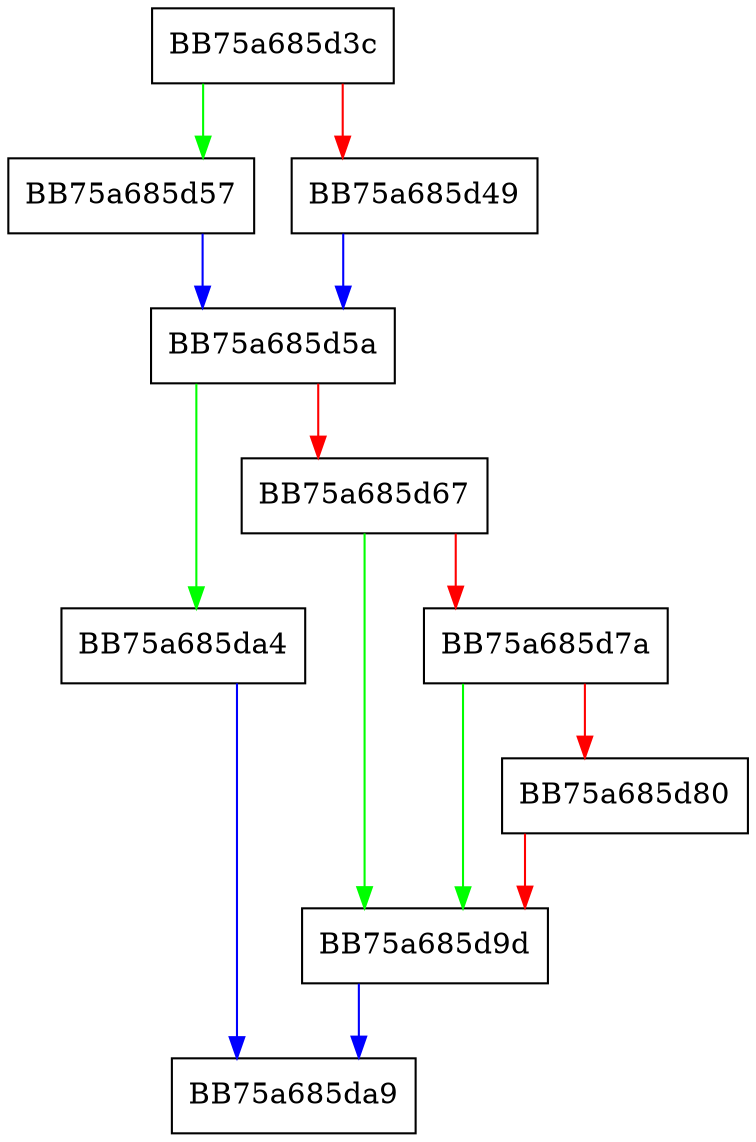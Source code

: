 digraph GetDataOffset {
  node [shape="box"];
  graph [splines=ortho];
  BB75a685d3c -> BB75a685d57 [color="green"];
  BB75a685d3c -> BB75a685d49 [color="red"];
  BB75a685d49 -> BB75a685d5a [color="blue"];
  BB75a685d57 -> BB75a685d5a [color="blue"];
  BB75a685d5a -> BB75a685da4 [color="green"];
  BB75a685d5a -> BB75a685d67 [color="red"];
  BB75a685d67 -> BB75a685d9d [color="green"];
  BB75a685d67 -> BB75a685d7a [color="red"];
  BB75a685d7a -> BB75a685d9d [color="green"];
  BB75a685d7a -> BB75a685d80 [color="red"];
  BB75a685d80 -> BB75a685d9d [color="red"];
  BB75a685d9d -> BB75a685da9 [color="blue"];
  BB75a685da4 -> BB75a685da9 [color="blue"];
}